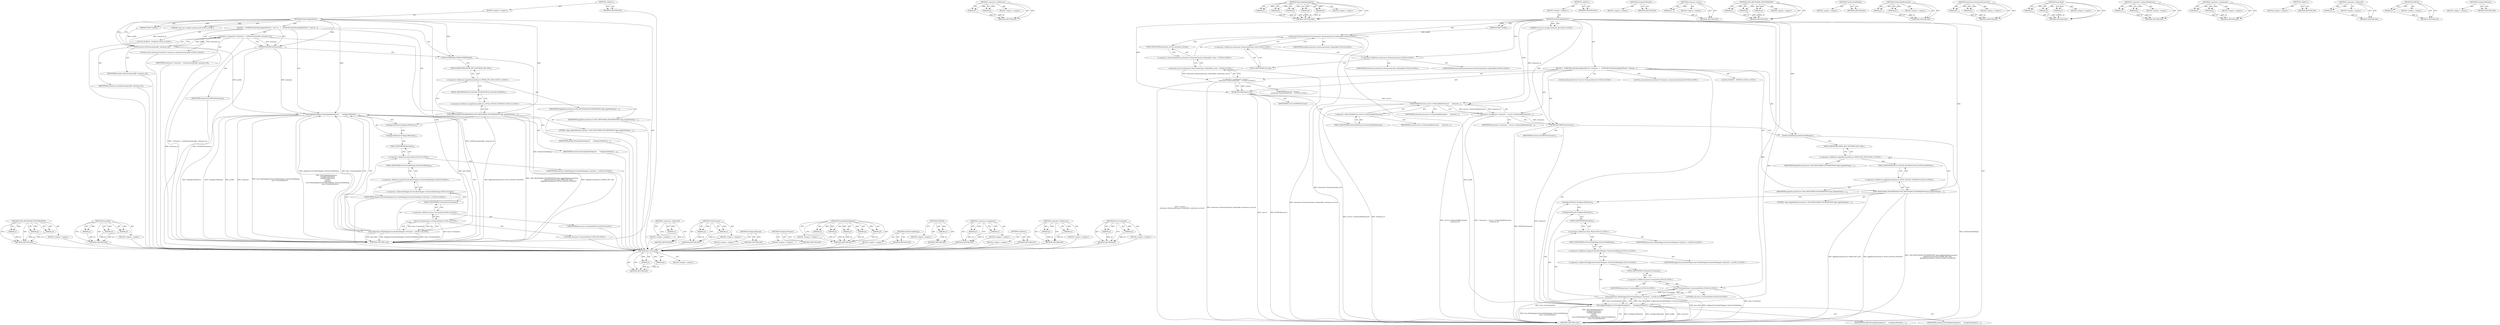 digraph "base.Unretained" {
vulnerable_162 [label=<(METHOD,base.Unretained)>];
vulnerable_163 [label=<(PARAM,p1)>];
vulnerable_164 [label=<(PARAM,p2)>];
vulnerable_165 [label=<(BLOCK,&lt;empty&gt;,&lt;empty&gt;)>];
vulnerable_166 [label=<(METHOD_RETURN,ANY)>];
vulnerable_115 [label=<(METHOD,&lt;operator&gt;.fieldAccess)>];
vulnerable_116 [label=<(PARAM,p1)>];
vulnerable_117 [label=<(PARAM,p2)>];
vulnerable_118 [label=<(BLOCK,&lt;empty&gt;,&lt;empty&gt;)>];
vulnerable_119 [label=<(METHOD_RETURN,ANY)>];
vulnerable_138 [label=<(METHOD,ShowAppInfoInAppList)>];
vulnerable_139 [label=<(PARAM,p1)>];
vulnerable_140 [label=<(PARAM,p2)>];
vulnerable_141 [label=<(PARAM,p3)>];
vulnerable_142 [label=<(PARAM,p4)>];
vulnerable_143 [label=<(PARAM,p5)>];
vulnerable_144 [label=<(BLOCK,&lt;empty&gt;,&lt;empty&gt;)>];
vulnerable_145 [label=<(METHOD_RETURN,ANY)>];
vulnerable_6 [label=<(METHOD,&lt;global&gt;)<SUB>1</SUB>>];
vulnerable_7 [label=<(BLOCK,&lt;empty&gt;,&lt;empty&gt;)<SUB>1</SUB>>];
vulnerable_8 [label=<(METHOD,DoShowAppInfoFlow)<SUB>1</SUB>>];
vulnerable_9 [label=<(PARAM,Profile* profile)<SUB>2</SUB>>];
vulnerable_10 [label="<(PARAM,const std::string&amp; extension_id)<SUB>3</SUB>>"];
vulnerable_11 [label=<(BLOCK,{
   DCHECK(CanDoShowAppInfoFlow());
  Extensio...,{
   DCHECK(CanDoShowAppInfoFlow());
  Extensio...)<SUB>3</SUB>>];
vulnerable_12 [label="<(LOCAL,DCHECK : DCHECK)<SUB>4</SUB>>"];
vulnerable_13 [label="<(LOCAL,ExtensionService* service: ExtensionService*)<SUB>5</SUB>>"];
vulnerable_14 [label="<(&lt;operator&gt;.assignment,* service =
      extensions::ExtensionSystem::...)<SUB>5</SUB>>"];
vulnerable_15 [label="<(IDENTIFIER,service,* service =
      extensions::ExtensionSystem::...)<SUB>5</SUB>>"];
vulnerable_16 [label="<(extension_service,extensions::ExtensionSystem::Get(profile)-&gt;exte...)<SUB>6</SUB>>"];
vulnerable_17 [label="<(&lt;operator&gt;.indirectFieldAccess,extensions::ExtensionSystem::Get(profile)-&gt;exte...)<SUB>6</SUB>>"];
vulnerable_18 [label="<(extensions.ExtensionSystem.Get,extensions::ExtensionSystem::Get(profile))<SUB>6</SUB>>"];
vulnerable_19 [label="<(&lt;operator&gt;.fieldAccess,extensions::ExtensionSystem::Get)<SUB>6</SUB>>"];
vulnerable_20 [label="<(&lt;operator&gt;.fieldAccess,extensions::ExtensionSystem)<SUB>6</SUB>>"];
vulnerable_21 [label="<(IDENTIFIER,extensions,extensions::ExtensionSystem::Get(profile))<SUB>6</SUB>>"];
vulnerable_22 [label="<(IDENTIFIER,ExtensionSystem,extensions::ExtensionSystem::Get(profile))<SUB>6</SUB>>"];
vulnerable_23 [label=<(FIELD_IDENTIFIER,Get,Get)<SUB>6</SUB>>];
vulnerable_24 [label="<(IDENTIFIER,profile,extensions::ExtensionSystem::Get(profile))<SUB>6</SUB>>"];
vulnerable_25 [label=<(FIELD_IDENTIFIER,extension_service,extension_service)<SUB>6</SUB>>];
vulnerable_26 [label=<(DCHECK,DCHECK(service))<SUB>7</SUB>>];
vulnerable_27 [label=<(IDENTIFIER,service,DCHECK(service))<SUB>7</SUB>>];
vulnerable_28 [label="<(LOCAL,const extensions.Extension* extension: extensions.Extension*)<SUB>8</SUB>>"];
vulnerable_29 [label=<(&lt;operator&gt;.assignment,* extension = service-&gt;GetInstalledExtension(
 ...)<SUB>8</SUB>>];
vulnerable_30 [label=<(IDENTIFIER,extension,* extension = service-&gt;GetInstalledExtension(
 ...)<SUB>8</SUB>>];
vulnerable_31 [label=<(GetInstalledExtension,service-&gt;GetInstalledExtension(
      extension...)<SUB>8</SUB>>];
vulnerable_32 [label=<(&lt;operator&gt;.indirectFieldAccess,service-&gt;GetInstalledExtension)<SUB>8</SUB>>];
vulnerable_33 [label=<(IDENTIFIER,service,service-&gt;GetInstalledExtension(
      extension...)<SUB>8</SUB>>];
vulnerable_34 [label=<(FIELD_IDENTIFIER,GetInstalledExtension,GetInstalledExtension)<SUB>8</SUB>>];
vulnerable_35 [label=<(IDENTIFIER,extension_id,service-&gt;GetInstalledExtension(
      extension...)<SUB>9</SUB>>];
vulnerable_36 [label=<(DCHECK,DCHECK(extension))<SUB>10</SUB>>];
vulnerable_37 [label=<(IDENTIFIER,extension,DCHECK(extension))<SUB>10</SUB>>];
vulnerable_38 [label=<(OnShowChildDialog,OnShowChildDialog())<SUB>12</SUB>>];
vulnerable_39 [label=<(UMA_HISTOGRAM_ENUMERATION,UMA_HISTOGRAM_ENUMERATION(&quot;Apps.AppInfoDialog.L...)<SUB>14</SUB>>];
vulnerable_40 [label=<(LITERAL,&quot;Apps.AppInfoDialog.Launches&quot;,UMA_HISTOGRAM_ENUMERATION(&quot;Apps.AppInfoDialog.L...)<SUB>14</SUB>>];
vulnerable_41 [label="<(&lt;operator&gt;.fieldAccess,AppInfoLaunchSource::FROM_APP_LIST)<SUB>15</SUB>>"];
vulnerable_42 [label=<(IDENTIFIER,AppInfoLaunchSource,UMA_HISTOGRAM_ENUMERATION(&quot;Apps.AppInfoDialog.L...)<SUB>15</SUB>>];
vulnerable_43 [label=<(FIELD_IDENTIFIER,FROM_APP_LIST,FROM_APP_LIST)<SUB>15</SUB>>];
vulnerable_44 [label="<(&lt;operator&gt;.fieldAccess,AppInfoLaunchSource::NUM_LAUNCH_SOURCES)<SUB>16</SUB>>"];
vulnerable_45 [label=<(IDENTIFIER,AppInfoLaunchSource,UMA_HISTOGRAM_ENUMERATION(&quot;Apps.AppInfoDialog.L...)<SUB>16</SUB>>];
vulnerable_46 [label=<(FIELD_IDENTIFIER,NUM_LAUNCH_SOURCES,NUM_LAUNCH_SOURCES)<SUB>16</SUB>>];
vulnerable_47 [label=<(ShowAppInfoInAppList,ShowAppInfoInAppList(
      GetAppListWindow(),...)<SUB>18</SUB>>];
vulnerable_48 [label=<(GetAppListWindow,GetAppListWindow())<SUB>19</SUB>>];
vulnerable_49 [label=<(GetAppListBounds,GetAppListBounds())<SUB>20</SUB>>];
vulnerable_50 [label=<(IDENTIFIER,profile,ShowAppInfoInAppList(
      GetAppListWindow(),...)<SUB>21</SUB>>];
vulnerable_51 [label=<(IDENTIFIER,extension,ShowAppInfoInAppList(
      GetAppListWindow(),...)<SUB>22</SUB>>];
vulnerable_52 [label="<(base.Bind,base::Bind(&amp;AppListControllerDelegate::OnCloseC...)<SUB>23</SUB>>"];
vulnerable_53 [label="<(&lt;operator&gt;.fieldAccess,base::Bind)<SUB>23</SUB>>"];
vulnerable_54 [label="<(IDENTIFIER,base,base::Bind(&amp;AppListControllerDelegate::OnCloseC...)<SUB>23</SUB>>"];
vulnerable_55 [label=<(FIELD_IDENTIFIER,Bind,Bind)<SUB>23</SUB>>];
vulnerable_56 [label="<(&lt;operator&gt;.addressOf,&amp;AppListControllerDelegate::OnCloseChildDialog)<SUB>23</SUB>>"];
vulnerable_57 [label="<(&lt;operator&gt;.fieldAccess,AppListControllerDelegate::OnCloseChildDialog)<SUB>23</SUB>>"];
vulnerable_58 [label="<(IDENTIFIER,AppListControllerDelegate,base::Bind(&amp;AppListControllerDelegate::OnCloseC...)<SUB>23</SUB>>"];
vulnerable_59 [label=<(FIELD_IDENTIFIER,OnCloseChildDialog,OnCloseChildDialog)<SUB>23</SUB>>];
vulnerable_60 [label="<(base.Unretained,base::Unretained(this))<SUB>24</SUB>>"];
vulnerable_61 [label="<(&lt;operator&gt;.fieldAccess,base::Unretained)<SUB>24</SUB>>"];
vulnerable_62 [label="<(IDENTIFIER,base,base::Unretained(this))<SUB>24</SUB>>"];
vulnerable_63 [label=<(FIELD_IDENTIFIER,Unretained,Unretained)<SUB>24</SUB>>];
vulnerable_64 [label="<(LITERAL,this,base::Unretained(this))<SUB>24</SUB>>"];
vulnerable_65 [label=<(METHOD_RETURN,void)<SUB>1</SUB>>];
vulnerable_67 [label=<(METHOD_RETURN,ANY)<SUB>1</SUB>>];
vulnerable_146 [label=<(METHOD,GetAppListWindow)>];
vulnerable_147 [label=<(BLOCK,&lt;empty&gt;,&lt;empty&gt;)>];
vulnerable_148 [label=<(METHOD_RETURN,ANY)>];
vulnerable_101 [label=<(METHOD,extension_service)>];
vulnerable_102 [label=<(PARAM,p1)>];
vulnerable_103 [label=<(BLOCK,&lt;empty&gt;,&lt;empty&gt;)>];
vulnerable_104 [label=<(METHOD_RETURN,ANY)>];
vulnerable_132 [label=<(METHOD,UMA_HISTOGRAM_ENUMERATION)>];
vulnerable_133 [label=<(PARAM,p1)>];
vulnerable_134 [label=<(PARAM,p2)>];
vulnerable_135 [label=<(PARAM,p3)>];
vulnerable_136 [label=<(BLOCK,&lt;empty&gt;,&lt;empty&gt;)>];
vulnerable_137 [label=<(METHOD_RETURN,ANY)>];
vulnerable_129 [label=<(METHOD,OnShowChildDialog)>];
vulnerable_130 [label=<(BLOCK,&lt;empty&gt;,&lt;empty&gt;)>];
vulnerable_131 [label=<(METHOD_RETURN,ANY)>];
vulnerable_124 [label=<(METHOD,GetInstalledExtension)>];
vulnerable_125 [label=<(PARAM,p1)>];
vulnerable_126 [label=<(PARAM,p2)>];
vulnerable_127 [label=<(BLOCK,&lt;empty&gt;,&lt;empty&gt;)>];
vulnerable_128 [label=<(METHOD_RETURN,ANY)>];
vulnerable_110 [label=<(METHOD,extensions.ExtensionSystem.Get)>];
vulnerable_111 [label=<(PARAM,p1)>];
vulnerable_112 [label=<(PARAM,p2)>];
vulnerable_113 [label=<(BLOCK,&lt;empty&gt;,&lt;empty&gt;)>];
vulnerable_114 [label=<(METHOD_RETURN,ANY)>];
vulnerable_152 [label=<(METHOD,base.Bind)>];
vulnerable_153 [label=<(PARAM,p1)>];
vulnerable_154 [label=<(PARAM,p2)>];
vulnerable_155 [label=<(PARAM,p3)>];
vulnerable_156 [label=<(BLOCK,&lt;empty&gt;,&lt;empty&gt;)>];
vulnerable_157 [label=<(METHOD_RETURN,ANY)>];
vulnerable_105 [label=<(METHOD,&lt;operator&gt;.indirectFieldAccess)>];
vulnerable_106 [label=<(PARAM,p1)>];
vulnerable_107 [label=<(PARAM,p2)>];
vulnerable_108 [label=<(BLOCK,&lt;empty&gt;,&lt;empty&gt;)>];
vulnerable_109 [label=<(METHOD_RETURN,ANY)>];
vulnerable_96 [label=<(METHOD,&lt;operator&gt;.assignment)>];
vulnerable_97 [label=<(PARAM,p1)>];
vulnerable_98 [label=<(PARAM,p2)>];
vulnerable_99 [label=<(BLOCK,&lt;empty&gt;,&lt;empty&gt;)>];
vulnerable_100 [label=<(METHOD_RETURN,ANY)>];
vulnerable_90 [label=<(METHOD,&lt;global&gt;)<SUB>1</SUB>>];
vulnerable_91 [label=<(BLOCK,&lt;empty&gt;,&lt;empty&gt;)>];
vulnerable_92 [label=<(METHOD_RETURN,ANY)>];
vulnerable_158 [label=<(METHOD,&lt;operator&gt;.addressOf)>];
vulnerable_159 [label=<(PARAM,p1)>];
vulnerable_160 [label=<(BLOCK,&lt;empty&gt;,&lt;empty&gt;)>];
vulnerable_161 [label=<(METHOD_RETURN,ANY)>];
vulnerable_120 [label=<(METHOD,DCHECK)>];
vulnerable_121 [label=<(PARAM,p1)>];
vulnerable_122 [label=<(BLOCK,&lt;empty&gt;,&lt;empty&gt;)>];
vulnerable_123 [label=<(METHOD_RETURN,ANY)>];
vulnerable_149 [label=<(METHOD,GetAppListBounds)>];
vulnerable_150 [label=<(BLOCK,&lt;empty&gt;,&lt;empty&gt;)>];
vulnerable_151 [label=<(METHOD_RETURN,ANY)>];
fixed_92 [label=<(METHOD,UMA_HISTOGRAM_ENUMERATION)>];
fixed_93 [label=<(PARAM,p1)>];
fixed_94 [label=<(PARAM,p2)>];
fixed_95 [label=<(PARAM,p3)>];
fixed_96 [label=<(BLOCK,&lt;empty&gt;,&lt;empty&gt;)>];
fixed_97 [label=<(METHOD_RETURN,ANY)>];
fixed_117 [label=<(METHOD,base.Bind)>];
fixed_118 [label=<(PARAM,p1)>];
fixed_119 [label=<(PARAM,p2)>];
fixed_120 [label=<(PARAM,p3)>];
fixed_121 [label=<(BLOCK,&lt;empty&gt;,&lt;empty&gt;)>];
fixed_122 [label=<(METHOD_RETURN,ANY)>];
fixed_6 [label=<(METHOD,&lt;global&gt;)<SUB>1</SUB>>];
fixed_7 [label=<(BLOCK,&lt;empty&gt;,&lt;empty&gt;)<SUB>1</SUB>>];
fixed_8 [label=<(METHOD,DoShowAppInfoFlow)<SUB>1</SUB>>];
fixed_9 [label=<(PARAM,Profile* profile)<SUB>2</SUB>>];
fixed_10 [label="<(PARAM,const std::string&amp; extension_id)<SUB>3</SUB>>"];
fixed_11 [label=<(BLOCK,{
   DCHECK(CanDoShowAppInfoFlow());
  const ex...,{
   DCHECK(CanDoShowAppInfoFlow());
  const ex...)<SUB>3</SUB>>];
fixed_12 [label="<(LOCAL,DCHECK : DCHECK)<SUB>4</SUB>>"];
fixed_13 [label="<(LOCAL,const extensions.Extension* extension: extensions.Extension*)<SUB>5</SUB>>"];
fixed_14 [label=<(&lt;operator&gt;.assignment,* extension = GetExtension(profile, extension_id))<SUB>5</SUB>>];
fixed_15 [label=<(IDENTIFIER,extension,* extension = GetExtension(profile, extension_id))<SUB>5</SUB>>];
fixed_16 [label=<(GetExtension,GetExtension(profile, extension_id))<SUB>5</SUB>>];
fixed_17 [label=<(IDENTIFIER,profile,GetExtension(profile, extension_id))<SUB>5</SUB>>];
fixed_18 [label=<(IDENTIFIER,extension_id,GetExtension(profile, extension_id))<SUB>5</SUB>>];
fixed_19 [label=<(DCHECK,DCHECK(extension))<SUB>6</SUB>>];
fixed_20 [label=<(IDENTIFIER,extension,DCHECK(extension))<SUB>6</SUB>>];
fixed_21 [label=<(OnShowChildDialog,OnShowChildDialog())<SUB>8</SUB>>];
fixed_22 [label=<(UMA_HISTOGRAM_ENUMERATION,UMA_HISTOGRAM_ENUMERATION(&quot;Apps.AppInfoDialog.L...)<SUB>10</SUB>>];
fixed_23 [label=<(LITERAL,&quot;Apps.AppInfoDialog.Launches&quot;,UMA_HISTOGRAM_ENUMERATION(&quot;Apps.AppInfoDialog.L...)<SUB>10</SUB>>];
fixed_24 [label="<(&lt;operator&gt;.fieldAccess,AppInfoLaunchSource::FROM_APP_LIST)<SUB>11</SUB>>"];
fixed_25 [label=<(IDENTIFIER,AppInfoLaunchSource,UMA_HISTOGRAM_ENUMERATION(&quot;Apps.AppInfoDialog.L...)<SUB>11</SUB>>];
fixed_26 [label=<(FIELD_IDENTIFIER,FROM_APP_LIST,FROM_APP_LIST)<SUB>11</SUB>>];
fixed_27 [label="<(&lt;operator&gt;.fieldAccess,AppInfoLaunchSource::NUM_LAUNCH_SOURCES)<SUB>12</SUB>>"];
fixed_28 [label=<(IDENTIFIER,AppInfoLaunchSource,UMA_HISTOGRAM_ENUMERATION(&quot;Apps.AppInfoDialog.L...)<SUB>12</SUB>>];
fixed_29 [label=<(FIELD_IDENTIFIER,NUM_LAUNCH_SOURCES,NUM_LAUNCH_SOURCES)<SUB>12</SUB>>];
fixed_30 [label=<(ShowAppInfoInAppList,ShowAppInfoInAppList(
      GetAppListWindow(),...)<SUB>14</SUB>>];
fixed_31 [label=<(GetAppListWindow,GetAppListWindow())<SUB>15</SUB>>];
fixed_32 [label=<(GetAppListBounds,GetAppListBounds())<SUB>16</SUB>>];
fixed_33 [label=<(IDENTIFIER,profile,ShowAppInfoInAppList(
      GetAppListWindow(),...)<SUB>17</SUB>>];
fixed_34 [label=<(IDENTIFIER,extension,ShowAppInfoInAppList(
      GetAppListWindow(),...)<SUB>18</SUB>>];
fixed_35 [label="<(base.Bind,base::Bind(&amp;AppListControllerDelegate::OnCloseC...)<SUB>19</SUB>>"];
fixed_36 [label="<(&lt;operator&gt;.fieldAccess,base::Bind)<SUB>19</SUB>>"];
fixed_37 [label="<(IDENTIFIER,base,base::Bind(&amp;AppListControllerDelegate::OnCloseC...)<SUB>19</SUB>>"];
fixed_38 [label=<(FIELD_IDENTIFIER,Bind,Bind)<SUB>19</SUB>>];
fixed_39 [label="<(&lt;operator&gt;.addressOf,&amp;AppListControllerDelegate::OnCloseChildDialog)<SUB>19</SUB>>"];
fixed_40 [label="<(&lt;operator&gt;.fieldAccess,AppListControllerDelegate::OnCloseChildDialog)<SUB>19</SUB>>"];
fixed_41 [label="<(IDENTIFIER,AppListControllerDelegate,base::Bind(&amp;AppListControllerDelegate::OnCloseC...)<SUB>19</SUB>>"];
fixed_42 [label=<(FIELD_IDENTIFIER,OnCloseChildDialog,OnCloseChildDialog)<SUB>19</SUB>>];
fixed_43 [label="<(base.Unretained,base::Unretained(this))<SUB>20</SUB>>"];
fixed_44 [label="<(&lt;operator&gt;.fieldAccess,base::Unretained)<SUB>20</SUB>>"];
fixed_45 [label="<(IDENTIFIER,base,base::Unretained(this))<SUB>20</SUB>>"];
fixed_46 [label=<(FIELD_IDENTIFIER,Unretained,Unretained)<SUB>20</SUB>>];
fixed_47 [label="<(LITERAL,this,base::Unretained(this))<SUB>20</SUB>>"];
fixed_48 [label=<(METHOD_RETURN,void)<SUB>1</SUB>>];
fixed_50 [label=<(METHOD_RETURN,ANY)<SUB>1</SUB>>];
fixed_123 [label=<(METHOD,&lt;operator&gt;.addressOf)>];
fixed_124 [label=<(PARAM,p1)>];
fixed_125 [label=<(BLOCK,&lt;empty&gt;,&lt;empty&gt;)>];
fixed_126 [label=<(METHOD_RETURN,ANY)>];
fixed_80 [label=<(METHOD,GetExtension)>];
fixed_81 [label=<(PARAM,p1)>];
fixed_82 [label=<(PARAM,p2)>];
fixed_83 [label=<(BLOCK,&lt;empty&gt;,&lt;empty&gt;)>];
fixed_84 [label=<(METHOD_RETURN,ANY)>];
fixed_114 [label=<(METHOD,GetAppListBounds)>];
fixed_115 [label=<(BLOCK,&lt;empty&gt;,&lt;empty&gt;)>];
fixed_116 [label=<(METHOD_RETURN,ANY)>];
fixed_111 [label=<(METHOD,GetAppListWindow)>];
fixed_112 [label=<(BLOCK,&lt;empty&gt;,&lt;empty&gt;)>];
fixed_113 [label=<(METHOD_RETURN,ANY)>];
fixed_103 [label=<(METHOD,ShowAppInfoInAppList)>];
fixed_104 [label=<(PARAM,p1)>];
fixed_105 [label=<(PARAM,p2)>];
fixed_106 [label=<(PARAM,p3)>];
fixed_107 [label=<(PARAM,p4)>];
fixed_108 [label=<(PARAM,p5)>];
fixed_109 [label=<(BLOCK,&lt;empty&gt;,&lt;empty&gt;)>];
fixed_110 [label=<(METHOD_RETURN,ANY)>];
fixed_89 [label=<(METHOD,OnShowChildDialog)>];
fixed_90 [label=<(BLOCK,&lt;empty&gt;,&lt;empty&gt;)>];
fixed_91 [label=<(METHOD_RETURN,ANY)>];
fixed_85 [label=<(METHOD,DCHECK)>];
fixed_86 [label=<(PARAM,p1)>];
fixed_87 [label=<(BLOCK,&lt;empty&gt;,&lt;empty&gt;)>];
fixed_88 [label=<(METHOD_RETURN,ANY)>];
fixed_75 [label=<(METHOD,&lt;operator&gt;.assignment)>];
fixed_76 [label=<(PARAM,p1)>];
fixed_77 [label=<(PARAM,p2)>];
fixed_78 [label=<(BLOCK,&lt;empty&gt;,&lt;empty&gt;)>];
fixed_79 [label=<(METHOD_RETURN,ANY)>];
fixed_69 [label=<(METHOD,&lt;global&gt;)<SUB>1</SUB>>];
fixed_70 [label=<(BLOCK,&lt;empty&gt;,&lt;empty&gt;)>];
fixed_71 [label=<(METHOD_RETURN,ANY)>];
fixed_98 [label=<(METHOD,&lt;operator&gt;.fieldAccess)>];
fixed_99 [label=<(PARAM,p1)>];
fixed_100 [label=<(PARAM,p2)>];
fixed_101 [label=<(BLOCK,&lt;empty&gt;,&lt;empty&gt;)>];
fixed_102 [label=<(METHOD_RETURN,ANY)>];
fixed_127 [label=<(METHOD,base.Unretained)>];
fixed_128 [label=<(PARAM,p1)>];
fixed_129 [label=<(PARAM,p2)>];
fixed_130 [label=<(BLOCK,&lt;empty&gt;,&lt;empty&gt;)>];
fixed_131 [label=<(METHOD_RETURN,ANY)>];
vulnerable_162 -> vulnerable_163  [key=0, label="AST: "];
vulnerable_162 -> vulnerable_163  [key=1, label="DDG: "];
vulnerable_162 -> vulnerable_165  [key=0, label="AST: "];
vulnerable_162 -> vulnerable_164  [key=0, label="AST: "];
vulnerable_162 -> vulnerable_164  [key=1, label="DDG: "];
vulnerable_162 -> vulnerable_166  [key=0, label="AST: "];
vulnerable_162 -> vulnerable_166  [key=1, label="CFG: "];
vulnerable_163 -> vulnerable_166  [key=0, label="DDG: p1"];
vulnerable_164 -> vulnerable_166  [key=0, label="DDG: p2"];
vulnerable_115 -> vulnerable_116  [key=0, label="AST: "];
vulnerable_115 -> vulnerable_116  [key=1, label="DDG: "];
vulnerable_115 -> vulnerable_118  [key=0, label="AST: "];
vulnerable_115 -> vulnerable_117  [key=0, label="AST: "];
vulnerable_115 -> vulnerable_117  [key=1, label="DDG: "];
vulnerable_115 -> vulnerable_119  [key=0, label="AST: "];
vulnerable_115 -> vulnerable_119  [key=1, label="CFG: "];
vulnerable_116 -> vulnerable_119  [key=0, label="DDG: p1"];
vulnerable_117 -> vulnerable_119  [key=0, label="DDG: p2"];
vulnerable_138 -> vulnerable_139  [key=0, label="AST: "];
vulnerable_138 -> vulnerable_139  [key=1, label="DDG: "];
vulnerable_138 -> vulnerable_144  [key=0, label="AST: "];
vulnerable_138 -> vulnerable_140  [key=0, label="AST: "];
vulnerable_138 -> vulnerable_140  [key=1, label="DDG: "];
vulnerable_138 -> vulnerable_145  [key=0, label="AST: "];
vulnerable_138 -> vulnerable_145  [key=1, label="CFG: "];
vulnerable_138 -> vulnerable_141  [key=0, label="AST: "];
vulnerable_138 -> vulnerable_141  [key=1, label="DDG: "];
vulnerable_138 -> vulnerable_142  [key=0, label="AST: "];
vulnerable_138 -> vulnerable_142  [key=1, label="DDG: "];
vulnerable_138 -> vulnerable_143  [key=0, label="AST: "];
vulnerable_138 -> vulnerable_143  [key=1, label="DDG: "];
vulnerable_139 -> vulnerable_145  [key=0, label="DDG: p1"];
vulnerable_140 -> vulnerable_145  [key=0, label="DDG: p2"];
vulnerable_141 -> vulnerable_145  [key=0, label="DDG: p3"];
vulnerable_142 -> vulnerable_145  [key=0, label="DDG: p4"];
vulnerable_143 -> vulnerable_145  [key=0, label="DDG: p5"];
vulnerable_6 -> vulnerable_7  [key=0, label="AST: "];
vulnerable_6 -> vulnerable_67  [key=0, label="AST: "];
vulnerable_6 -> vulnerable_67  [key=1, label="CFG: "];
vulnerable_7 -> vulnerable_8  [key=0, label="AST: "];
vulnerable_8 -> vulnerable_9  [key=0, label="AST: "];
vulnerable_8 -> vulnerable_9  [key=1, label="DDG: "];
vulnerable_8 -> vulnerable_10  [key=0, label="AST: "];
vulnerable_8 -> vulnerable_10  [key=1, label="DDG: "];
vulnerable_8 -> vulnerable_11  [key=0, label="AST: "];
vulnerable_8 -> vulnerable_65  [key=0, label="AST: "];
vulnerable_8 -> vulnerable_20  [key=0, label="CFG: "];
vulnerable_8 -> vulnerable_38  [key=0, label="DDG: "];
vulnerable_8 -> vulnerable_26  [key=0, label="DDG: "];
vulnerable_8 -> vulnerable_36  [key=0, label="DDG: "];
vulnerable_8 -> vulnerable_39  [key=0, label="DDG: "];
vulnerable_8 -> vulnerable_47  [key=0, label="DDG: "];
vulnerable_8 -> vulnerable_31  [key=0, label="DDG: "];
vulnerable_8 -> vulnerable_60  [key=0, label="DDG: "];
vulnerable_8 -> vulnerable_18  [key=0, label="DDG: "];
vulnerable_9 -> vulnerable_18  [key=0, label="DDG: profile"];
vulnerable_10 -> vulnerable_31  [key=0, label="DDG: extension_id"];
vulnerable_11 -> vulnerable_12  [key=0, label="AST: "];
vulnerable_11 -> vulnerable_13  [key=0, label="AST: "];
vulnerable_11 -> vulnerable_14  [key=0, label="AST: "];
vulnerable_11 -> vulnerable_26  [key=0, label="AST: "];
vulnerable_11 -> vulnerable_28  [key=0, label="AST: "];
vulnerable_11 -> vulnerable_29  [key=0, label="AST: "];
vulnerable_11 -> vulnerable_36  [key=0, label="AST: "];
vulnerable_11 -> vulnerable_38  [key=0, label="AST: "];
vulnerable_11 -> vulnerable_39  [key=0, label="AST: "];
vulnerable_11 -> vulnerable_47  [key=0, label="AST: "];
vulnerable_14 -> vulnerable_15  [key=0, label="AST: "];
vulnerable_14 -> vulnerable_16  [key=0, label="AST: "];
vulnerable_14 -> vulnerable_26  [key=0, label="CFG: "];
vulnerable_14 -> vulnerable_26  [key=1, label="DDG: service"];
vulnerable_14 -> vulnerable_65  [key=0, label="DDG: extensions::ExtensionSystem::Get(profile)-&gt;extension_service()"];
vulnerable_14 -> vulnerable_65  [key=1, label="DDG: * service =
      extensions::ExtensionSystem::Get(profile)-&gt;extension_service()"];
vulnerable_16 -> vulnerable_17  [key=0, label="AST: "];
vulnerable_16 -> vulnerable_14  [key=0, label="CFG: "];
vulnerable_16 -> vulnerable_14  [key=1, label="DDG: extensions::ExtensionSystem::Get(profile)-&gt;extension_service"];
vulnerable_16 -> vulnerable_65  [key=0, label="DDG: extensions::ExtensionSystem::Get(profile)-&gt;extension_service"];
vulnerable_17 -> vulnerable_18  [key=0, label="AST: "];
vulnerable_17 -> vulnerable_25  [key=0, label="AST: "];
vulnerable_17 -> vulnerable_16  [key=0, label="CFG: "];
vulnerable_18 -> vulnerable_19  [key=0, label="AST: "];
vulnerable_18 -> vulnerable_24  [key=0, label="AST: "];
vulnerable_18 -> vulnerable_25  [key=0, label="CFG: "];
vulnerable_18 -> vulnerable_65  [key=0, label="DDG: extensions::ExtensionSystem::Get"];
vulnerable_18 -> vulnerable_47  [key=0, label="DDG: profile"];
vulnerable_19 -> vulnerable_20  [key=0, label="AST: "];
vulnerable_19 -> vulnerable_23  [key=0, label="AST: "];
vulnerable_19 -> vulnerable_18  [key=0, label="CFG: "];
vulnerable_20 -> vulnerable_21  [key=0, label="AST: "];
vulnerable_20 -> vulnerable_22  [key=0, label="AST: "];
vulnerable_20 -> vulnerable_23  [key=0, label="CFG: "];
vulnerable_23 -> vulnerable_19  [key=0, label="CFG: "];
vulnerable_25 -> vulnerable_17  [key=0, label="CFG: "];
vulnerable_26 -> vulnerable_27  [key=0, label="AST: "];
vulnerable_26 -> vulnerable_34  [key=0, label="CFG: "];
vulnerable_26 -> vulnerable_65  [key=0, label="DDG: service"];
vulnerable_26 -> vulnerable_65  [key=1, label="DDG: DCHECK(service)"];
vulnerable_26 -> vulnerable_31  [key=0, label="DDG: service"];
vulnerable_29 -> vulnerable_30  [key=0, label="AST: "];
vulnerable_29 -> vulnerable_31  [key=0, label="AST: "];
vulnerable_29 -> vulnerable_36  [key=0, label="CFG: "];
vulnerable_29 -> vulnerable_36  [key=1, label="DDG: extension"];
vulnerable_29 -> vulnerable_65  [key=0, label="DDG: service-&gt;GetInstalledExtension(
      extension_id)"];
vulnerable_29 -> vulnerable_65  [key=1, label="DDG: * extension = service-&gt;GetInstalledExtension(
      extension_id)"];
vulnerable_31 -> vulnerable_32  [key=0, label="AST: "];
vulnerable_31 -> vulnerable_35  [key=0, label="AST: "];
vulnerable_31 -> vulnerable_29  [key=0, label="CFG: "];
vulnerable_31 -> vulnerable_29  [key=1, label="DDG: service-&gt;GetInstalledExtension"];
vulnerable_31 -> vulnerable_29  [key=2, label="DDG: extension_id"];
vulnerable_31 -> vulnerable_65  [key=0, label="DDG: service-&gt;GetInstalledExtension"];
vulnerable_31 -> vulnerable_65  [key=1, label="DDG: extension_id"];
vulnerable_32 -> vulnerable_33  [key=0, label="AST: "];
vulnerable_32 -> vulnerable_34  [key=0, label="AST: "];
vulnerable_32 -> vulnerable_31  [key=0, label="CFG: "];
vulnerable_34 -> vulnerable_32  [key=0, label="CFG: "];
vulnerable_36 -> vulnerable_37  [key=0, label="AST: "];
vulnerable_36 -> vulnerable_38  [key=0, label="CFG: "];
vulnerable_36 -> vulnerable_65  [key=0, label="DDG: DCHECK(extension)"];
vulnerable_36 -> vulnerable_47  [key=0, label="DDG: extension"];
vulnerable_38 -> vulnerable_43  [key=0, label="CFG: "];
vulnerable_38 -> vulnerable_65  [key=0, label="DDG: OnShowChildDialog()"];
vulnerable_39 -> vulnerable_40  [key=0, label="AST: "];
vulnerable_39 -> vulnerable_41  [key=0, label="AST: "];
vulnerable_39 -> vulnerable_44  [key=0, label="AST: "];
vulnerable_39 -> vulnerable_48  [key=0, label="CFG: "];
vulnerable_39 -> vulnerable_65  [key=0, label="DDG: AppInfoLaunchSource::FROM_APP_LIST"];
vulnerable_39 -> vulnerable_65  [key=1, label="DDG: AppInfoLaunchSource::NUM_LAUNCH_SOURCES"];
vulnerable_39 -> vulnerable_65  [key=2, label="DDG: UMA_HISTOGRAM_ENUMERATION(&quot;Apps.AppInfoDialog.Launches&quot;,
                            AppInfoLaunchSource::FROM_APP_LIST,
                            AppInfoLaunchSource::NUM_LAUNCH_SOURCES)"];
vulnerable_41 -> vulnerable_42  [key=0, label="AST: "];
vulnerable_41 -> vulnerable_43  [key=0, label="AST: "];
vulnerable_41 -> vulnerable_46  [key=0, label="CFG: "];
vulnerable_43 -> vulnerable_41  [key=0, label="CFG: "];
vulnerable_44 -> vulnerable_45  [key=0, label="AST: "];
vulnerable_44 -> vulnerable_46  [key=0, label="AST: "];
vulnerable_44 -> vulnerable_39  [key=0, label="CFG: "];
vulnerable_46 -> vulnerable_44  [key=0, label="CFG: "];
vulnerable_47 -> vulnerable_48  [key=0, label="AST: "];
vulnerable_47 -> vulnerable_49  [key=0, label="AST: "];
vulnerable_47 -> vulnerable_50  [key=0, label="AST: "];
vulnerable_47 -> vulnerable_51  [key=0, label="AST: "];
vulnerable_47 -> vulnerable_52  [key=0, label="AST: "];
vulnerable_47 -> vulnerable_65  [key=0, label="CFG: "];
vulnerable_47 -> vulnerable_65  [key=1, label="DDG: GetAppListWindow()"];
vulnerable_47 -> vulnerable_65  [key=2, label="DDG: GetAppListBounds()"];
vulnerable_47 -> vulnerable_65  [key=3, label="DDG: profile"];
vulnerable_47 -> vulnerable_65  [key=4, label="DDG: extension"];
vulnerable_47 -> vulnerable_65  [key=5, label="DDG: base::Bind(&amp;AppListControllerDelegate::OnCloseChildDialog,
                 base::Unretained(this))"];
vulnerable_47 -> vulnerable_65  [key=6, label="DDG: ShowAppInfoInAppList(
      GetAppListWindow(),
      GetAppListBounds(),
      profile,
      extension,
      base::Bind(&amp;AppListControllerDelegate::OnCloseChildDialog,
                 base::Unretained(this)))"];
vulnerable_48 -> vulnerable_49  [key=0, label="CFG: "];
vulnerable_49 -> vulnerable_55  [key=0, label="CFG: "];
vulnerable_52 -> vulnerable_53  [key=0, label="AST: "];
vulnerable_52 -> vulnerable_56  [key=0, label="AST: "];
vulnerable_52 -> vulnerable_60  [key=0, label="AST: "];
vulnerable_52 -> vulnerable_47  [key=0, label="CFG: "];
vulnerable_52 -> vulnerable_47  [key=1, label="DDG: base::Bind"];
vulnerable_52 -> vulnerable_47  [key=2, label="DDG: &amp;AppListControllerDelegate::OnCloseChildDialog"];
vulnerable_52 -> vulnerable_47  [key=3, label="DDG: base::Unretained(this)"];
vulnerable_52 -> vulnerable_65  [key=0, label="DDG: base::Bind"];
vulnerable_52 -> vulnerable_65  [key=1, label="DDG: &amp;AppListControllerDelegate::OnCloseChildDialog"];
vulnerable_52 -> vulnerable_65  [key=2, label="DDG: base::Unretained(this)"];
vulnerable_53 -> vulnerable_54  [key=0, label="AST: "];
vulnerable_53 -> vulnerable_55  [key=0, label="AST: "];
vulnerable_53 -> vulnerable_59  [key=0, label="CFG: "];
vulnerable_55 -> vulnerable_53  [key=0, label="CFG: "];
vulnerable_56 -> vulnerable_57  [key=0, label="AST: "];
vulnerable_56 -> vulnerable_63  [key=0, label="CFG: "];
vulnerable_57 -> vulnerable_58  [key=0, label="AST: "];
vulnerable_57 -> vulnerable_59  [key=0, label="AST: "];
vulnerable_57 -> vulnerable_56  [key=0, label="CFG: "];
vulnerable_59 -> vulnerable_57  [key=0, label="CFG: "];
vulnerable_60 -> vulnerable_61  [key=0, label="AST: "];
vulnerable_60 -> vulnerable_64  [key=0, label="AST: "];
vulnerable_60 -> vulnerable_52  [key=0, label="CFG: "];
vulnerable_60 -> vulnerable_52  [key=1, label="DDG: base::Unretained"];
vulnerable_60 -> vulnerable_52  [key=2, label="DDG: this"];
vulnerable_60 -> vulnerable_65  [key=0, label="DDG: base::Unretained"];
vulnerable_61 -> vulnerable_62  [key=0, label="AST: "];
vulnerable_61 -> vulnerable_63  [key=0, label="AST: "];
vulnerable_61 -> vulnerable_60  [key=0, label="CFG: "];
vulnerable_63 -> vulnerable_61  [key=0, label="CFG: "];
vulnerable_146 -> vulnerable_147  [key=0, label="AST: "];
vulnerable_146 -> vulnerable_148  [key=0, label="AST: "];
vulnerable_146 -> vulnerable_148  [key=1, label="CFG: "];
vulnerable_101 -> vulnerable_102  [key=0, label="AST: "];
vulnerable_101 -> vulnerable_102  [key=1, label="DDG: "];
vulnerable_101 -> vulnerable_103  [key=0, label="AST: "];
vulnerable_101 -> vulnerable_104  [key=0, label="AST: "];
vulnerable_101 -> vulnerable_104  [key=1, label="CFG: "];
vulnerable_102 -> vulnerable_104  [key=0, label="DDG: p1"];
vulnerable_132 -> vulnerable_133  [key=0, label="AST: "];
vulnerable_132 -> vulnerable_133  [key=1, label="DDG: "];
vulnerable_132 -> vulnerable_136  [key=0, label="AST: "];
vulnerable_132 -> vulnerable_134  [key=0, label="AST: "];
vulnerable_132 -> vulnerable_134  [key=1, label="DDG: "];
vulnerable_132 -> vulnerable_137  [key=0, label="AST: "];
vulnerable_132 -> vulnerable_137  [key=1, label="CFG: "];
vulnerable_132 -> vulnerable_135  [key=0, label="AST: "];
vulnerable_132 -> vulnerable_135  [key=1, label="DDG: "];
vulnerable_133 -> vulnerable_137  [key=0, label="DDG: p1"];
vulnerable_134 -> vulnerable_137  [key=0, label="DDG: p2"];
vulnerable_135 -> vulnerable_137  [key=0, label="DDG: p3"];
vulnerable_129 -> vulnerable_130  [key=0, label="AST: "];
vulnerable_129 -> vulnerable_131  [key=0, label="AST: "];
vulnerable_129 -> vulnerable_131  [key=1, label="CFG: "];
vulnerable_124 -> vulnerable_125  [key=0, label="AST: "];
vulnerable_124 -> vulnerable_125  [key=1, label="DDG: "];
vulnerable_124 -> vulnerable_127  [key=0, label="AST: "];
vulnerable_124 -> vulnerable_126  [key=0, label="AST: "];
vulnerable_124 -> vulnerable_126  [key=1, label="DDG: "];
vulnerable_124 -> vulnerable_128  [key=0, label="AST: "];
vulnerable_124 -> vulnerable_128  [key=1, label="CFG: "];
vulnerable_125 -> vulnerable_128  [key=0, label="DDG: p1"];
vulnerable_126 -> vulnerable_128  [key=0, label="DDG: p2"];
vulnerable_110 -> vulnerable_111  [key=0, label="AST: "];
vulnerable_110 -> vulnerable_111  [key=1, label="DDG: "];
vulnerable_110 -> vulnerable_113  [key=0, label="AST: "];
vulnerable_110 -> vulnerable_112  [key=0, label="AST: "];
vulnerable_110 -> vulnerable_112  [key=1, label="DDG: "];
vulnerable_110 -> vulnerable_114  [key=0, label="AST: "];
vulnerable_110 -> vulnerable_114  [key=1, label="CFG: "];
vulnerable_111 -> vulnerable_114  [key=0, label="DDG: p1"];
vulnerable_112 -> vulnerable_114  [key=0, label="DDG: p2"];
vulnerable_152 -> vulnerable_153  [key=0, label="AST: "];
vulnerable_152 -> vulnerable_153  [key=1, label="DDG: "];
vulnerable_152 -> vulnerable_156  [key=0, label="AST: "];
vulnerable_152 -> vulnerable_154  [key=0, label="AST: "];
vulnerable_152 -> vulnerable_154  [key=1, label="DDG: "];
vulnerable_152 -> vulnerable_157  [key=0, label="AST: "];
vulnerable_152 -> vulnerable_157  [key=1, label="CFG: "];
vulnerable_152 -> vulnerable_155  [key=0, label="AST: "];
vulnerable_152 -> vulnerable_155  [key=1, label="DDG: "];
vulnerable_153 -> vulnerable_157  [key=0, label="DDG: p1"];
vulnerable_154 -> vulnerable_157  [key=0, label="DDG: p2"];
vulnerable_155 -> vulnerable_157  [key=0, label="DDG: p3"];
vulnerable_105 -> vulnerable_106  [key=0, label="AST: "];
vulnerable_105 -> vulnerable_106  [key=1, label="DDG: "];
vulnerable_105 -> vulnerable_108  [key=0, label="AST: "];
vulnerable_105 -> vulnerable_107  [key=0, label="AST: "];
vulnerable_105 -> vulnerable_107  [key=1, label="DDG: "];
vulnerable_105 -> vulnerable_109  [key=0, label="AST: "];
vulnerable_105 -> vulnerable_109  [key=1, label="CFG: "];
vulnerable_106 -> vulnerable_109  [key=0, label="DDG: p1"];
vulnerable_107 -> vulnerable_109  [key=0, label="DDG: p2"];
vulnerable_96 -> vulnerable_97  [key=0, label="AST: "];
vulnerable_96 -> vulnerable_97  [key=1, label="DDG: "];
vulnerable_96 -> vulnerable_99  [key=0, label="AST: "];
vulnerable_96 -> vulnerable_98  [key=0, label="AST: "];
vulnerable_96 -> vulnerable_98  [key=1, label="DDG: "];
vulnerable_96 -> vulnerable_100  [key=0, label="AST: "];
vulnerable_96 -> vulnerable_100  [key=1, label="CFG: "];
vulnerable_97 -> vulnerable_100  [key=0, label="DDG: p1"];
vulnerable_98 -> vulnerable_100  [key=0, label="DDG: p2"];
vulnerable_90 -> vulnerable_91  [key=0, label="AST: "];
vulnerable_90 -> vulnerable_92  [key=0, label="AST: "];
vulnerable_90 -> vulnerable_92  [key=1, label="CFG: "];
vulnerable_158 -> vulnerable_159  [key=0, label="AST: "];
vulnerable_158 -> vulnerable_159  [key=1, label="DDG: "];
vulnerable_158 -> vulnerable_160  [key=0, label="AST: "];
vulnerable_158 -> vulnerable_161  [key=0, label="AST: "];
vulnerable_158 -> vulnerable_161  [key=1, label="CFG: "];
vulnerable_159 -> vulnerable_161  [key=0, label="DDG: p1"];
vulnerable_120 -> vulnerable_121  [key=0, label="AST: "];
vulnerable_120 -> vulnerable_121  [key=1, label="DDG: "];
vulnerable_120 -> vulnerable_122  [key=0, label="AST: "];
vulnerable_120 -> vulnerable_123  [key=0, label="AST: "];
vulnerable_120 -> vulnerable_123  [key=1, label="CFG: "];
vulnerable_121 -> vulnerable_123  [key=0, label="DDG: p1"];
vulnerable_149 -> vulnerable_150  [key=0, label="AST: "];
vulnerable_149 -> vulnerable_151  [key=0, label="AST: "];
vulnerable_149 -> vulnerable_151  [key=1, label="CFG: "];
fixed_92 -> fixed_93  [key=0, label="AST: "];
fixed_92 -> fixed_93  [key=1, label="DDG: "];
fixed_92 -> fixed_96  [key=0, label="AST: "];
fixed_92 -> fixed_94  [key=0, label="AST: "];
fixed_92 -> fixed_94  [key=1, label="DDG: "];
fixed_92 -> fixed_97  [key=0, label="AST: "];
fixed_92 -> fixed_97  [key=1, label="CFG: "];
fixed_92 -> fixed_95  [key=0, label="AST: "];
fixed_92 -> fixed_95  [key=1, label="DDG: "];
fixed_93 -> fixed_97  [key=0, label="DDG: p1"];
fixed_94 -> fixed_97  [key=0, label="DDG: p2"];
fixed_95 -> fixed_97  [key=0, label="DDG: p3"];
fixed_96 -> vulnerable_162  [key=0];
fixed_97 -> vulnerable_162  [key=0];
fixed_117 -> fixed_118  [key=0, label="AST: "];
fixed_117 -> fixed_118  [key=1, label="DDG: "];
fixed_117 -> fixed_121  [key=0, label="AST: "];
fixed_117 -> fixed_119  [key=0, label="AST: "];
fixed_117 -> fixed_119  [key=1, label="DDG: "];
fixed_117 -> fixed_122  [key=0, label="AST: "];
fixed_117 -> fixed_122  [key=1, label="CFG: "];
fixed_117 -> fixed_120  [key=0, label="AST: "];
fixed_117 -> fixed_120  [key=1, label="DDG: "];
fixed_118 -> fixed_122  [key=0, label="DDG: p1"];
fixed_119 -> fixed_122  [key=0, label="DDG: p2"];
fixed_120 -> fixed_122  [key=0, label="DDG: p3"];
fixed_121 -> vulnerable_162  [key=0];
fixed_122 -> vulnerable_162  [key=0];
fixed_6 -> fixed_7  [key=0, label="AST: "];
fixed_6 -> fixed_50  [key=0, label="AST: "];
fixed_6 -> fixed_50  [key=1, label="CFG: "];
fixed_7 -> fixed_8  [key=0, label="AST: "];
fixed_8 -> fixed_9  [key=0, label="AST: "];
fixed_8 -> fixed_9  [key=1, label="DDG: "];
fixed_8 -> fixed_10  [key=0, label="AST: "];
fixed_8 -> fixed_10  [key=1, label="DDG: "];
fixed_8 -> fixed_11  [key=0, label="AST: "];
fixed_8 -> fixed_48  [key=0, label="AST: "];
fixed_8 -> fixed_16  [key=0, label="CFG: "];
fixed_8 -> fixed_16  [key=1, label="DDG: "];
fixed_8 -> fixed_21  [key=0, label="DDG: "];
fixed_8 -> fixed_19  [key=0, label="DDG: "];
fixed_8 -> fixed_22  [key=0, label="DDG: "];
fixed_8 -> fixed_30  [key=0, label="DDG: "];
fixed_8 -> fixed_43  [key=0, label="DDG: "];
fixed_9 -> fixed_16  [key=0, label="DDG: profile"];
fixed_10 -> fixed_16  [key=0, label="DDG: extension_id"];
fixed_11 -> fixed_12  [key=0, label="AST: "];
fixed_11 -> fixed_13  [key=0, label="AST: "];
fixed_11 -> fixed_14  [key=0, label="AST: "];
fixed_11 -> fixed_19  [key=0, label="AST: "];
fixed_11 -> fixed_21  [key=0, label="AST: "];
fixed_11 -> fixed_22  [key=0, label="AST: "];
fixed_11 -> fixed_30  [key=0, label="AST: "];
fixed_12 -> vulnerable_162  [key=0];
fixed_13 -> vulnerable_162  [key=0];
fixed_14 -> fixed_15  [key=0, label="AST: "];
fixed_14 -> fixed_16  [key=0, label="AST: "];
fixed_14 -> fixed_19  [key=0, label="CFG: "];
fixed_14 -> fixed_19  [key=1, label="DDG: extension"];
fixed_14 -> fixed_48  [key=0, label="DDG: GetExtension(profile, extension_id)"];
fixed_14 -> fixed_48  [key=1, label="DDG: * extension = GetExtension(profile, extension_id)"];
fixed_15 -> vulnerable_162  [key=0];
fixed_16 -> fixed_17  [key=0, label="AST: "];
fixed_16 -> fixed_18  [key=0, label="AST: "];
fixed_16 -> fixed_14  [key=0, label="CFG: "];
fixed_16 -> fixed_14  [key=1, label="DDG: profile"];
fixed_16 -> fixed_14  [key=2, label="DDG: extension_id"];
fixed_16 -> fixed_48  [key=0, label="DDG: extension_id"];
fixed_16 -> fixed_30  [key=0, label="DDG: profile"];
fixed_17 -> vulnerable_162  [key=0];
fixed_18 -> vulnerable_162  [key=0];
fixed_19 -> fixed_20  [key=0, label="AST: "];
fixed_19 -> fixed_21  [key=0, label="CFG: "];
fixed_19 -> fixed_48  [key=0, label="DDG: DCHECK(extension)"];
fixed_19 -> fixed_30  [key=0, label="DDG: extension"];
fixed_20 -> vulnerable_162  [key=0];
fixed_21 -> fixed_26  [key=0, label="CFG: "];
fixed_21 -> fixed_48  [key=0, label="DDG: OnShowChildDialog()"];
fixed_22 -> fixed_23  [key=0, label="AST: "];
fixed_22 -> fixed_24  [key=0, label="AST: "];
fixed_22 -> fixed_27  [key=0, label="AST: "];
fixed_22 -> fixed_31  [key=0, label="CFG: "];
fixed_22 -> fixed_48  [key=0, label="DDG: AppInfoLaunchSource::FROM_APP_LIST"];
fixed_22 -> fixed_48  [key=1, label="DDG: AppInfoLaunchSource::NUM_LAUNCH_SOURCES"];
fixed_22 -> fixed_48  [key=2, label="DDG: UMA_HISTOGRAM_ENUMERATION(&quot;Apps.AppInfoDialog.Launches&quot;,
                            AppInfoLaunchSource::FROM_APP_LIST,
                            AppInfoLaunchSource::NUM_LAUNCH_SOURCES)"];
fixed_23 -> vulnerable_162  [key=0];
fixed_24 -> fixed_25  [key=0, label="AST: "];
fixed_24 -> fixed_26  [key=0, label="AST: "];
fixed_24 -> fixed_29  [key=0, label="CFG: "];
fixed_25 -> vulnerable_162  [key=0];
fixed_26 -> fixed_24  [key=0, label="CFG: "];
fixed_27 -> fixed_28  [key=0, label="AST: "];
fixed_27 -> fixed_29  [key=0, label="AST: "];
fixed_27 -> fixed_22  [key=0, label="CFG: "];
fixed_28 -> vulnerable_162  [key=0];
fixed_29 -> fixed_27  [key=0, label="CFG: "];
fixed_30 -> fixed_31  [key=0, label="AST: "];
fixed_30 -> fixed_32  [key=0, label="AST: "];
fixed_30 -> fixed_33  [key=0, label="AST: "];
fixed_30 -> fixed_34  [key=0, label="AST: "];
fixed_30 -> fixed_35  [key=0, label="AST: "];
fixed_30 -> fixed_48  [key=0, label="CFG: "];
fixed_30 -> fixed_48  [key=1, label="DDG: GetAppListWindow()"];
fixed_30 -> fixed_48  [key=2, label="DDG: GetAppListBounds()"];
fixed_30 -> fixed_48  [key=3, label="DDG: profile"];
fixed_30 -> fixed_48  [key=4, label="DDG: extension"];
fixed_30 -> fixed_48  [key=5, label="DDG: base::Bind(&amp;AppListControllerDelegate::OnCloseChildDialog,
                 base::Unretained(this))"];
fixed_30 -> fixed_48  [key=6, label="DDG: ShowAppInfoInAppList(
      GetAppListWindow(),
      GetAppListBounds(),
      profile,
      extension,
      base::Bind(&amp;AppListControllerDelegate::OnCloseChildDialog,
                 base::Unretained(this)))"];
fixed_31 -> fixed_32  [key=0, label="CFG: "];
fixed_32 -> fixed_38  [key=0, label="CFG: "];
fixed_33 -> vulnerable_162  [key=0];
fixed_34 -> vulnerable_162  [key=0];
fixed_35 -> fixed_36  [key=0, label="AST: "];
fixed_35 -> fixed_39  [key=0, label="AST: "];
fixed_35 -> fixed_43  [key=0, label="AST: "];
fixed_35 -> fixed_30  [key=0, label="CFG: "];
fixed_35 -> fixed_30  [key=1, label="DDG: base::Bind"];
fixed_35 -> fixed_30  [key=2, label="DDG: &amp;AppListControllerDelegate::OnCloseChildDialog"];
fixed_35 -> fixed_30  [key=3, label="DDG: base::Unretained(this)"];
fixed_35 -> fixed_48  [key=0, label="DDG: base::Bind"];
fixed_35 -> fixed_48  [key=1, label="DDG: &amp;AppListControllerDelegate::OnCloseChildDialog"];
fixed_35 -> fixed_48  [key=2, label="DDG: base::Unretained(this)"];
fixed_36 -> fixed_37  [key=0, label="AST: "];
fixed_36 -> fixed_38  [key=0, label="AST: "];
fixed_36 -> fixed_42  [key=0, label="CFG: "];
fixed_37 -> vulnerable_162  [key=0];
fixed_38 -> fixed_36  [key=0, label="CFG: "];
fixed_39 -> fixed_40  [key=0, label="AST: "];
fixed_39 -> fixed_46  [key=0, label="CFG: "];
fixed_40 -> fixed_41  [key=0, label="AST: "];
fixed_40 -> fixed_42  [key=0, label="AST: "];
fixed_40 -> fixed_39  [key=0, label="CFG: "];
fixed_41 -> vulnerable_162  [key=0];
fixed_42 -> fixed_40  [key=0, label="CFG: "];
fixed_43 -> fixed_44  [key=0, label="AST: "];
fixed_43 -> fixed_47  [key=0, label="AST: "];
fixed_43 -> fixed_35  [key=0, label="CFG: "];
fixed_43 -> fixed_35  [key=1, label="DDG: base::Unretained"];
fixed_43 -> fixed_35  [key=2, label="DDG: this"];
fixed_43 -> fixed_48  [key=0, label="DDG: base::Unretained"];
fixed_44 -> fixed_45  [key=0, label="AST: "];
fixed_44 -> fixed_46  [key=0, label="AST: "];
fixed_44 -> fixed_43  [key=0, label="CFG: "];
fixed_45 -> vulnerable_162  [key=0];
fixed_46 -> fixed_44  [key=0, label="CFG: "];
fixed_47 -> vulnerable_162  [key=0];
fixed_48 -> vulnerable_162  [key=0];
fixed_50 -> vulnerable_162  [key=0];
fixed_123 -> fixed_124  [key=0, label="AST: "];
fixed_123 -> fixed_124  [key=1, label="DDG: "];
fixed_123 -> fixed_125  [key=0, label="AST: "];
fixed_123 -> fixed_126  [key=0, label="AST: "];
fixed_123 -> fixed_126  [key=1, label="CFG: "];
fixed_124 -> fixed_126  [key=0, label="DDG: p1"];
fixed_125 -> vulnerable_162  [key=0];
fixed_126 -> vulnerable_162  [key=0];
fixed_80 -> fixed_81  [key=0, label="AST: "];
fixed_80 -> fixed_81  [key=1, label="DDG: "];
fixed_80 -> fixed_83  [key=0, label="AST: "];
fixed_80 -> fixed_82  [key=0, label="AST: "];
fixed_80 -> fixed_82  [key=1, label="DDG: "];
fixed_80 -> fixed_84  [key=0, label="AST: "];
fixed_80 -> fixed_84  [key=1, label="CFG: "];
fixed_81 -> fixed_84  [key=0, label="DDG: p1"];
fixed_82 -> fixed_84  [key=0, label="DDG: p2"];
fixed_83 -> vulnerable_162  [key=0];
fixed_84 -> vulnerable_162  [key=0];
fixed_114 -> fixed_115  [key=0, label="AST: "];
fixed_114 -> fixed_116  [key=0, label="AST: "];
fixed_114 -> fixed_116  [key=1, label="CFG: "];
fixed_115 -> vulnerable_162  [key=0];
fixed_116 -> vulnerable_162  [key=0];
fixed_111 -> fixed_112  [key=0, label="AST: "];
fixed_111 -> fixed_113  [key=0, label="AST: "];
fixed_111 -> fixed_113  [key=1, label="CFG: "];
fixed_112 -> vulnerable_162  [key=0];
fixed_113 -> vulnerable_162  [key=0];
fixed_103 -> fixed_104  [key=0, label="AST: "];
fixed_103 -> fixed_104  [key=1, label="DDG: "];
fixed_103 -> fixed_109  [key=0, label="AST: "];
fixed_103 -> fixed_105  [key=0, label="AST: "];
fixed_103 -> fixed_105  [key=1, label="DDG: "];
fixed_103 -> fixed_110  [key=0, label="AST: "];
fixed_103 -> fixed_110  [key=1, label="CFG: "];
fixed_103 -> fixed_106  [key=0, label="AST: "];
fixed_103 -> fixed_106  [key=1, label="DDG: "];
fixed_103 -> fixed_107  [key=0, label="AST: "];
fixed_103 -> fixed_107  [key=1, label="DDG: "];
fixed_103 -> fixed_108  [key=0, label="AST: "];
fixed_103 -> fixed_108  [key=1, label="DDG: "];
fixed_104 -> fixed_110  [key=0, label="DDG: p1"];
fixed_105 -> fixed_110  [key=0, label="DDG: p2"];
fixed_106 -> fixed_110  [key=0, label="DDG: p3"];
fixed_107 -> fixed_110  [key=0, label="DDG: p4"];
fixed_108 -> fixed_110  [key=0, label="DDG: p5"];
fixed_109 -> vulnerable_162  [key=0];
fixed_110 -> vulnerable_162  [key=0];
fixed_89 -> fixed_90  [key=0, label="AST: "];
fixed_89 -> fixed_91  [key=0, label="AST: "];
fixed_89 -> fixed_91  [key=1, label="CFG: "];
fixed_90 -> vulnerable_162  [key=0];
fixed_91 -> vulnerable_162  [key=0];
fixed_85 -> fixed_86  [key=0, label="AST: "];
fixed_85 -> fixed_86  [key=1, label="DDG: "];
fixed_85 -> fixed_87  [key=0, label="AST: "];
fixed_85 -> fixed_88  [key=0, label="AST: "];
fixed_85 -> fixed_88  [key=1, label="CFG: "];
fixed_86 -> fixed_88  [key=0, label="DDG: p1"];
fixed_87 -> vulnerable_162  [key=0];
fixed_88 -> vulnerable_162  [key=0];
fixed_75 -> fixed_76  [key=0, label="AST: "];
fixed_75 -> fixed_76  [key=1, label="DDG: "];
fixed_75 -> fixed_78  [key=0, label="AST: "];
fixed_75 -> fixed_77  [key=0, label="AST: "];
fixed_75 -> fixed_77  [key=1, label="DDG: "];
fixed_75 -> fixed_79  [key=0, label="AST: "];
fixed_75 -> fixed_79  [key=1, label="CFG: "];
fixed_76 -> fixed_79  [key=0, label="DDG: p1"];
fixed_77 -> fixed_79  [key=0, label="DDG: p2"];
fixed_78 -> vulnerable_162  [key=0];
fixed_79 -> vulnerable_162  [key=0];
fixed_69 -> fixed_70  [key=0, label="AST: "];
fixed_69 -> fixed_71  [key=0, label="AST: "];
fixed_69 -> fixed_71  [key=1, label="CFG: "];
fixed_70 -> vulnerable_162  [key=0];
fixed_71 -> vulnerable_162  [key=0];
fixed_98 -> fixed_99  [key=0, label="AST: "];
fixed_98 -> fixed_99  [key=1, label="DDG: "];
fixed_98 -> fixed_101  [key=0, label="AST: "];
fixed_98 -> fixed_100  [key=0, label="AST: "];
fixed_98 -> fixed_100  [key=1, label="DDG: "];
fixed_98 -> fixed_102  [key=0, label="AST: "];
fixed_98 -> fixed_102  [key=1, label="CFG: "];
fixed_99 -> fixed_102  [key=0, label="DDG: p1"];
fixed_100 -> fixed_102  [key=0, label="DDG: p2"];
fixed_101 -> vulnerable_162  [key=0];
fixed_102 -> vulnerable_162  [key=0];
fixed_127 -> fixed_128  [key=0, label="AST: "];
fixed_127 -> fixed_128  [key=1, label="DDG: "];
fixed_127 -> fixed_130  [key=0, label="AST: "];
fixed_127 -> fixed_129  [key=0, label="AST: "];
fixed_127 -> fixed_129  [key=1, label="DDG: "];
fixed_127 -> fixed_131  [key=0, label="AST: "];
fixed_127 -> fixed_131  [key=1, label="CFG: "];
fixed_128 -> fixed_131  [key=0, label="DDG: p1"];
fixed_129 -> fixed_131  [key=0, label="DDG: p2"];
fixed_130 -> vulnerable_162  [key=0];
fixed_131 -> vulnerable_162  [key=0];
}

